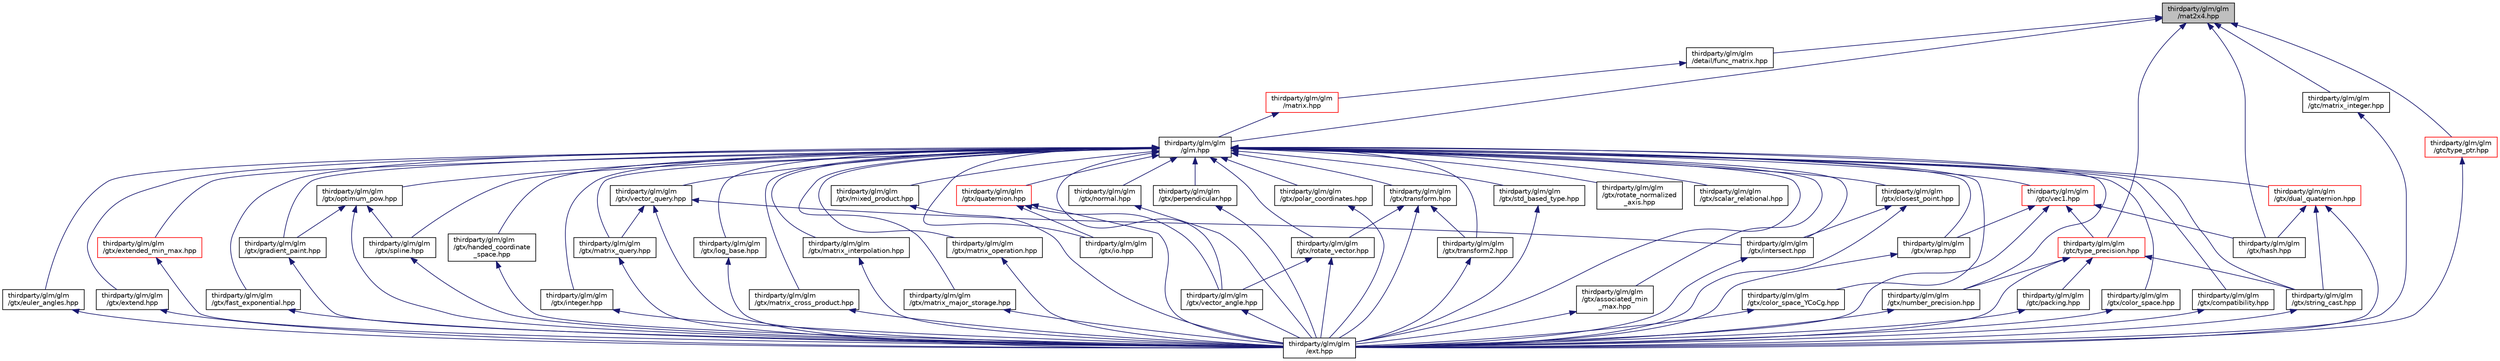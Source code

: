 digraph "thirdparty/glm/glm/mat2x4.hpp"
{
  edge [fontname="Helvetica",fontsize="10",labelfontname="Helvetica",labelfontsize="10"];
  node [fontname="Helvetica",fontsize="10",shape=record];
  Node1 [label="thirdparty/glm/glm\l/mat2x4.hpp",height=0.2,width=0.4,color="black", fillcolor="grey75", style="filled", fontcolor="black"];
  Node1 -> Node2 [dir="back",color="midnightblue",fontsize="10",style="solid",fontname="Helvetica"];
  Node2 [label="thirdparty/glm/glm\l/detail/func_matrix.hpp",height=0.2,width=0.4,color="black", fillcolor="white", style="filled",URL="$glm_2glm_2detail_2func__matrix_8hpp.html"];
  Node2 -> Node3 [dir="back",color="midnightblue",fontsize="10",style="solid",fontname="Helvetica"];
  Node3 [label="thirdparty/glm/glm\l/matrix.hpp",height=0.2,width=0.4,color="red", fillcolor="white", style="filled",URL="$glm_2glm_2matrix_8hpp.html"];
  Node3 -> Node4 [dir="back",color="midnightblue",fontsize="10",style="solid",fontname="Helvetica"];
  Node4 [label="thirdparty/glm/glm\l/glm.hpp",height=0.2,width=0.4,color="black", fillcolor="white", style="filled",URL="$glm_2glm_2glm_8hpp.html"];
  Node4 -> Node5 [dir="back",color="midnightblue",fontsize="10",style="solid",fontname="Helvetica"];
  Node5 [label="thirdparty/glm/glm\l/ext.hpp",height=0.2,width=0.4,color="black", fillcolor="white", style="filled",URL="$glm_2glm_2ext_8hpp.html"];
  Node4 -> Node6 [dir="back",color="midnightblue",fontsize="10",style="solid",fontname="Helvetica"];
  Node6 [label="thirdparty/glm/glm\l/gtc/vec1.hpp",height=0.2,width=0.4,color="red", fillcolor="white", style="filled",URL="$glm_2glm_2gtc_2vec1_8hpp.html"];
  Node6 -> Node7 [dir="back",color="midnightblue",fontsize="10",style="solid",fontname="Helvetica"];
  Node7 [label="thirdparty/glm/glm\l/gtc/type_precision.hpp",height=0.2,width=0.4,color="red", fillcolor="white", style="filled",URL="$glm_2glm_2gtc_2type__precision_8hpp.html"];
  Node7 -> Node8 [dir="back",color="midnightblue",fontsize="10",style="solid",fontname="Helvetica"];
  Node8 [label="thirdparty/glm/glm\l/gtc/packing.hpp",height=0.2,width=0.4,color="black", fillcolor="white", style="filled",URL="$glm_2glm_2gtc_2packing_8hpp.html"];
  Node8 -> Node5 [dir="back",color="midnightblue",fontsize="10",style="solid",fontname="Helvetica"];
  Node7 -> Node5 [dir="back",color="midnightblue",fontsize="10",style="solid",fontname="Helvetica"];
  Node7 -> Node9 [dir="back",color="midnightblue",fontsize="10",style="solid",fontname="Helvetica"];
  Node9 [label="thirdparty/glm/glm\l/gtx/number_precision.hpp",height=0.2,width=0.4,color="black", fillcolor="white", style="filled",URL="$glm_2glm_2gtx_2number__precision_8hpp.html"];
  Node9 -> Node5 [dir="back",color="midnightblue",fontsize="10",style="solid",fontname="Helvetica"];
  Node7 -> Node10 [dir="back",color="midnightblue",fontsize="10",style="solid",fontname="Helvetica"];
  Node10 [label="thirdparty/glm/glm\l/gtx/string_cast.hpp",height=0.2,width=0.4,color="black", fillcolor="white", style="filled",URL="$glm_2glm_2gtx_2string__cast_8hpp.html"];
  Node10 -> Node5 [dir="back",color="midnightblue",fontsize="10",style="solid",fontname="Helvetica"];
  Node6 -> Node5 [dir="back",color="midnightblue",fontsize="10",style="solid",fontname="Helvetica"];
  Node6 -> Node11 [dir="back",color="midnightblue",fontsize="10",style="solid",fontname="Helvetica"];
  Node11 [label="thirdparty/glm/glm\l/gtx/wrap.hpp",height=0.2,width=0.4,color="black", fillcolor="white", style="filled",URL="$glm_2glm_2gtx_2wrap_8hpp.html"];
  Node11 -> Node5 [dir="back",color="midnightblue",fontsize="10",style="solid",fontname="Helvetica"];
  Node6 -> Node12 [dir="back",color="midnightblue",fontsize="10",style="solid",fontname="Helvetica"];
  Node12 [label="thirdparty/glm/glm\l/gtx/hash.hpp",height=0.2,width=0.4,color="black", fillcolor="white", style="filled",URL="$hash_8hpp.html",tooltip="GLM_GTX_hash "];
  Node4 -> Node13 [dir="back",color="midnightblue",fontsize="10",style="solid",fontname="Helvetica"];
  Node13 [label="thirdparty/glm/glm\l/gtx/associated_min\l_max.hpp",height=0.2,width=0.4,color="black", fillcolor="white", style="filled",URL="$glm_2glm_2gtx_2associated__min__max_8hpp.html"];
  Node13 -> Node5 [dir="back",color="midnightblue",fontsize="10",style="solid",fontname="Helvetica"];
  Node4 -> Node14 [dir="back",color="midnightblue",fontsize="10",style="solid",fontname="Helvetica"];
  Node14 [label="thirdparty/glm/glm\l/gtx/closest_point.hpp",height=0.2,width=0.4,color="black", fillcolor="white", style="filled",URL="$glm_2glm_2gtx_2closest__point_8hpp.html"];
  Node14 -> Node5 [dir="back",color="midnightblue",fontsize="10",style="solid",fontname="Helvetica"];
  Node14 -> Node15 [dir="back",color="midnightblue",fontsize="10",style="solid",fontname="Helvetica"];
  Node15 [label="thirdparty/glm/glm\l/gtx/intersect.hpp",height=0.2,width=0.4,color="black", fillcolor="white", style="filled",URL="$glm_2glm_2gtx_2intersect_8hpp.html"];
  Node15 -> Node5 [dir="back",color="midnightblue",fontsize="10",style="solid",fontname="Helvetica"];
  Node4 -> Node16 [dir="back",color="midnightblue",fontsize="10",style="solid",fontname="Helvetica"];
  Node16 [label="thirdparty/glm/glm\l/gtx/color_space.hpp",height=0.2,width=0.4,color="black", fillcolor="white", style="filled",URL="$glm_2glm_2gtx_2color__space_8hpp.html"];
  Node16 -> Node5 [dir="back",color="midnightblue",fontsize="10",style="solid",fontname="Helvetica"];
  Node4 -> Node17 [dir="back",color="midnightblue",fontsize="10",style="solid",fontname="Helvetica"];
  Node17 [label="thirdparty/glm/glm\l/gtx/color_space_YCoCg.hpp",height=0.2,width=0.4,color="black", fillcolor="white", style="filled",URL="$glm_2glm_2gtx_2color__space__YCoCg_8hpp.html"];
  Node17 -> Node5 [dir="back",color="midnightblue",fontsize="10",style="solid",fontname="Helvetica"];
  Node4 -> Node18 [dir="back",color="midnightblue",fontsize="10",style="solid",fontname="Helvetica"];
  Node18 [label="thirdparty/glm/glm\l/gtx/compatibility.hpp",height=0.2,width=0.4,color="black", fillcolor="white", style="filled",URL="$glm_2glm_2gtx_2compatibility_8hpp.html"];
  Node18 -> Node5 [dir="back",color="midnightblue",fontsize="10",style="solid",fontname="Helvetica"];
  Node4 -> Node19 [dir="back",color="midnightblue",fontsize="10",style="solid",fontname="Helvetica"];
  Node19 [label="thirdparty/glm/glm\l/gtx/dual_quaternion.hpp",height=0.2,width=0.4,color="red", fillcolor="white", style="filled",URL="$glm_2glm_2gtx_2dual__quaternion_8hpp.html"];
  Node19 -> Node5 [dir="back",color="midnightblue",fontsize="10",style="solid",fontname="Helvetica"];
  Node19 -> Node10 [dir="back",color="midnightblue",fontsize="10",style="solid",fontname="Helvetica"];
  Node19 -> Node12 [dir="back",color="midnightblue",fontsize="10",style="solid",fontname="Helvetica"];
  Node4 -> Node20 [dir="back",color="midnightblue",fontsize="10",style="solid",fontname="Helvetica"];
  Node20 [label="thirdparty/glm/glm\l/gtx/euler_angles.hpp",height=0.2,width=0.4,color="black", fillcolor="white", style="filled",URL="$glm_2glm_2gtx_2euler__angles_8hpp.html"];
  Node20 -> Node5 [dir="back",color="midnightblue",fontsize="10",style="solid",fontname="Helvetica"];
  Node4 -> Node21 [dir="back",color="midnightblue",fontsize="10",style="solid",fontname="Helvetica"];
  Node21 [label="thirdparty/glm/glm\l/gtx/extend.hpp",height=0.2,width=0.4,color="black", fillcolor="white", style="filled",URL="$glm_2glm_2gtx_2extend_8hpp.html"];
  Node21 -> Node5 [dir="back",color="midnightblue",fontsize="10",style="solid",fontname="Helvetica"];
  Node4 -> Node22 [dir="back",color="midnightblue",fontsize="10",style="solid",fontname="Helvetica"];
  Node22 [label="thirdparty/glm/glm\l/gtx/extended_min_max.hpp",height=0.2,width=0.4,color="red", fillcolor="white", style="filled",URL="$extended__min__max_8hpp.html",tooltip="gtx_extended_min_max "];
  Node22 -> Node5 [dir="back",color="midnightblue",fontsize="10",style="solid",fontname="Helvetica"];
  Node4 -> Node23 [dir="back",color="midnightblue",fontsize="10",style="solid",fontname="Helvetica"];
  Node23 [label="thirdparty/glm/glm\l/gtx/fast_exponential.hpp",height=0.2,width=0.4,color="black", fillcolor="white", style="filled",URL="$glm_2glm_2gtx_2fast__exponential_8hpp.html"];
  Node23 -> Node5 [dir="back",color="midnightblue",fontsize="10",style="solid",fontname="Helvetica"];
  Node4 -> Node24 [dir="back",color="midnightblue",fontsize="10",style="solid",fontname="Helvetica"];
  Node24 [label="thirdparty/glm/glm\l/gtx/gradient_paint.hpp",height=0.2,width=0.4,color="black", fillcolor="white", style="filled",URL="$glm_2glm_2gtx_2gradient__paint_8hpp.html"];
  Node24 -> Node5 [dir="back",color="midnightblue",fontsize="10",style="solid",fontname="Helvetica"];
  Node4 -> Node25 [dir="back",color="midnightblue",fontsize="10",style="solid",fontname="Helvetica"];
  Node25 [label="thirdparty/glm/glm\l/gtx/optimum_pow.hpp",height=0.2,width=0.4,color="black", fillcolor="white", style="filled",URL="$glm_2glm_2gtx_2optimum__pow_8hpp.html"];
  Node25 -> Node24 [dir="back",color="midnightblue",fontsize="10",style="solid",fontname="Helvetica"];
  Node25 -> Node5 [dir="back",color="midnightblue",fontsize="10",style="solid",fontname="Helvetica"];
  Node25 -> Node26 [dir="back",color="midnightblue",fontsize="10",style="solid",fontname="Helvetica"];
  Node26 [label="thirdparty/glm/glm\l/gtx/spline.hpp",height=0.2,width=0.4,color="black", fillcolor="white", style="filled",URL="$glm_2glm_2gtx_2spline_8hpp.html"];
  Node26 -> Node5 [dir="back",color="midnightblue",fontsize="10",style="solid",fontname="Helvetica"];
  Node4 -> Node27 [dir="back",color="midnightblue",fontsize="10",style="solid",fontname="Helvetica"];
  Node27 [label="thirdparty/glm/glm\l/gtx/handed_coordinate\l_space.hpp",height=0.2,width=0.4,color="black", fillcolor="white", style="filled",URL="$glm_2glm_2gtx_2handed__coordinate__space_8hpp.html"];
  Node27 -> Node5 [dir="back",color="midnightblue",fontsize="10",style="solid",fontname="Helvetica"];
  Node4 -> Node28 [dir="back",color="midnightblue",fontsize="10",style="solid",fontname="Helvetica"];
  Node28 [label="thirdparty/glm/glm\l/gtx/integer.hpp",height=0.2,width=0.4,color="black", fillcolor="white", style="filled",URL="$glm_2glm_2gtx_2integer_8hpp.html"];
  Node28 -> Node5 [dir="back",color="midnightblue",fontsize="10",style="solid",fontname="Helvetica"];
  Node4 -> Node15 [dir="back",color="midnightblue",fontsize="10",style="solid",fontname="Helvetica"];
  Node4 -> Node29 [dir="back",color="midnightblue",fontsize="10",style="solid",fontname="Helvetica"];
  Node29 [label="thirdparty/glm/glm\l/gtx/vector_query.hpp",height=0.2,width=0.4,color="black", fillcolor="white", style="filled",URL="$glm_2glm_2gtx_2vector__query_8hpp.html"];
  Node29 -> Node15 [dir="back",color="midnightblue",fontsize="10",style="solid",fontname="Helvetica"];
  Node29 -> Node30 [dir="back",color="midnightblue",fontsize="10",style="solid",fontname="Helvetica"];
  Node30 [label="thirdparty/glm/glm\l/gtx/matrix_query.hpp",height=0.2,width=0.4,color="black", fillcolor="white", style="filled",URL="$glm_2glm_2gtx_2matrix__query_8hpp.html"];
  Node30 -> Node5 [dir="back",color="midnightblue",fontsize="10",style="solid",fontname="Helvetica"];
  Node29 -> Node5 [dir="back",color="midnightblue",fontsize="10",style="solid",fontname="Helvetica"];
  Node4 -> Node31 [dir="back",color="midnightblue",fontsize="10",style="solid",fontname="Helvetica"];
  Node31 [label="thirdparty/glm/glm\l/gtx/log_base.hpp",height=0.2,width=0.4,color="black", fillcolor="white", style="filled",URL="$glm_2glm_2gtx_2log__base_8hpp.html"];
  Node31 -> Node5 [dir="back",color="midnightblue",fontsize="10",style="solid",fontname="Helvetica"];
  Node4 -> Node32 [dir="back",color="midnightblue",fontsize="10",style="solid",fontname="Helvetica"];
  Node32 [label="thirdparty/glm/glm\l/gtx/matrix_cross_product.hpp",height=0.2,width=0.4,color="black", fillcolor="white", style="filled",URL="$glm_2glm_2gtx_2matrix__cross__product_8hpp.html"];
  Node32 -> Node5 [dir="back",color="midnightblue",fontsize="10",style="solid",fontname="Helvetica"];
  Node4 -> Node33 [dir="back",color="midnightblue",fontsize="10",style="solid",fontname="Helvetica"];
  Node33 [label="thirdparty/glm/glm\l/gtx/matrix_interpolation.hpp",height=0.2,width=0.4,color="black", fillcolor="white", style="filled",URL="$glm_2glm_2gtx_2matrix__interpolation_8hpp.html"];
  Node33 -> Node5 [dir="back",color="midnightblue",fontsize="10",style="solid",fontname="Helvetica"];
  Node4 -> Node34 [dir="back",color="midnightblue",fontsize="10",style="solid",fontname="Helvetica"];
  Node34 [label="thirdparty/glm/glm\l/gtx/matrix_major_storage.hpp",height=0.2,width=0.4,color="black", fillcolor="white", style="filled",URL="$glm_2glm_2gtx_2matrix__major__storage_8hpp.html"];
  Node34 -> Node5 [dir="back",color="midnightblue",fontsize="10",style="solid",fontname="Helvetica"];
  Node4 -> Node35 [dir="back",color="midnightblue",fontsize="10",style="solid",fontname="Helvetica"];
  Node35 [label="thirdparty/glm/glm\l/gtx/matrix_operation.hpp",height=0.2,width=0.4,color="black", fillcolor="white", style="filled",URL="$glm_2glm_2gtx_2matrix__operation_8hpp.html"];
  Node35 -> Node5 [dir="back",color="midnightblue",fontsize="10",style="solid",fontname="Helvetica"];
  Node4 -> Node30 [dir="back",color="midnightblue",fontsize="10",style="solid",fontname="Helvetica"];
  Node4 -> Node36 [dir="back",color="midnightblue",fontsize="10",style="solid",fontname="Helvetica"];
  Node36 [label="thirdparty/glm/glm\l/gtx/mixed_product.hpp",height=0.2,width=0.4,color="black", fillcolor="white", style="filled",URL="$glm_2glm_2gtx_2mixed__product_8hpp.html"];
  Node36 -> Node5 [dir="back",color="midnightblue",fontsize="10",style="solid",fontname="Helvetica"];
  Node4 -> Node37 [dir="back",color="midnightblue",fontsize="10",style="solid",fontname="Helvetica"];
  Node37 [label="thirdparty/glm/glm\l/gtx/quaternion.hpp",height=0.2,width=0.4,color="red", fillcolor="white", style="filled",URL="$glm_2glm_2gtx_2quaternion_8hpp.html"];
  Node37 -> Node5 [dir="back",color="midnightblue",fontsize="10",style="solid",fontname="Helvetica"];
  Node37 -> Node38 [dir="back",color="midnightblue",fontsize="10",style="solid",fontname="Helvetica"];
  Node38 [label="thirdparty/glm/glm\l/gtx/vector_angle.hpp",height=0.2,width=0.4,color="black", fillcolor="white", style="filled",URL="$glm_2glm_2gtx_2vector__angle_8hpp.html"];
  Node38 -> Node5 [dir="back",color="midnightblue",fontsize="10",style="solid",fontname="Helvetica"];
  Node37 -> Node39 [dir="back",color="midnightblue",fontsize="10",style="solid",fontname="Helvetica"];
  Node39 [label="thirdparty/glm/glm\l/gtx/io.hpp",height=0.2,width=0.4,color="black", fillcolor="white", style="filled",URL="$glm_2glm_2gtx_2io_8hpp.html"];
  Node4 -> Node40 [dir="back",color="midnightblue",fontsize="10",style="solid",fontname="Helvetica"];
  Node40 [label="thirdparty/glm/glm\l/gtx/normal.hpp",height=0.2,width=0.4,color="black", fillcolor="white", style="filled",URL="$glm_2glm_2gtx_2normal_8hpp.html"];
  Node40 -> Node5 [dir="back",color="midnightblue",fontsize="10",style="solid",fontname="Helvetica"];
  Node4 -> Node9 [dir="back",color="midnightblue",fontsize="10",style="solid",fontname="Helvetica"];
  Node4 -> Node41 [dir="back",color="midnightblue",fontsize="10",style="solid",fontname="Helvetica"];
  Node41 [label="thirdparty/glm/glm\l/gtx/perpendicular.hpp",height=0.2,width=0.4,color="black", fillcolor="white", style="filled",URL="$glm_2glm_2gtx_2perpendicular_8hpp.html"];
  Node41 -> Node5 [dir="back",color="midnightblue",fontsize="10",style="solid",fontname="Helvetica"];
  Node4 -> Node42 [dir="back",color="midnightblue",fontsize="10",style="solid",fontname="Helvetica"];
  Node42 [label="thirdparty/glm/glm\l/gtx/polar_coordinates.hpp",height=0.2,width=0.4,color="black", fillcolor="white", style="filled",URL="$glm_2glm_2gtx_2polar__coordinates_8hpp.html"];
  Node42 -> Node5 [dir="back",color="midnightblue",fontsize="10",style="solid",fontname="Helvetica"];
  Node4 -> Node43 [dir="back",color="midnightblue",fontsize="10",style="solid",fontname="Helvetica"];
  Node43 [label="thirdparty/glm/glm\l/gtx/rotate_vector.hpp",height=0.2,width=0.4,color="black", fillcolor="white", style="filled",URL="$glm_2glm_2gtx_2rotate__vector_8hpp.html"];
  Node43 -> Node5 [dir="back",color="midnightblue",fontsize="10",style="solid",fontname="Helvetica"];
  Node43 -> Node38 [dir="back",color="midnightblue",fontsize="10",style="solid",fontname="Helvetica"];
  Node4 -> Node44 [dir="back",color="midnightblue",fontsize="10",style="solid",fontname="Helvetica"];
  Node44 [label="thirdparty/glm/glm\l/gtx/transform.hpp",height=0.2,width=0.4,color="black", fillcolor="white", style="filled",URL="$glm_2glm_2gtx_2transform_8hpp.html"];
  Node44 -> Node43 [dir="back",color="midnightblue",fontsize="10",style="solid",fontname="Helvetica"];
  Node44 -> Node5 [dir="back",color="midnightblue",fontsize="10",style="solid",fontname="Helvetica"];
  Node44 -> Node45 [dir="back",color="midnightblue",fontsize="10",style="solid",fontname="Helvetica"];
  Node45 [label="thirdparty/glm/glm\l/gtx/transform2.hpp",height=0.2,width=0.4,color="black", fillcolor="white", style="filled",URL="$glm_2glm_2gtx_2transform2_8hpp.html"];
  Node45 -> Node5 [dir="back",color="midnightblue",fontsize="10",style="solid",fontname="Helvetica"];
  Node4 -> Node26 [dir="back",color="midnightblue",fontsize="10",style="solid",fontname="Helvetica"];
  Node4 -> Node46 [dir="back",color="midnightblue",fontsize="10",style="solid",fontname="Helvetica"];
  Node46 [label="thirdparty/glm/glm\l/gtx/std_based_type.hpp",height=0.2,width=0.4,color="black", fillcolor="white", style="filled",URL="$glm_2glm_2gtx_2std__based__type_8hpp.html"];
  Node46 -> Node5 [dir="back",color="midnightblue",fontsize="10",style="solid",fontname="Helvetica"];
  Node4 -> Node10 [dir="back",color="midnightblue",fontsize="10",style="solid",fontname="Helvetica"];
  Node4 -> Node45 [dir="back",color="midnightblue",fontsize="10",style="solid",fontname="Helvetica"];
  Node4 -> Node38 [dir="back",color="midnightblue",fontsize="10",style="solid",fontname="Helvetica"];
  Node4 -> Node11 [dir="back",color="midnightblue",fontsize="10",style="solid",fontname="Helvetica"];
  Node4 -> Node39 [dir="back",color="midnightblue",fontsize="10",style="solid",fontname="Helvetica"];
  Node4 -> Node47 [dir="back",color="midnightblue",fontsize="10",style="solid",fontname="Helvetica"];
  Node47 [label="thirdparty/glm/glm\l/gtx/rotate_normalized\l_axis.hpp",height=0.2,width=0.4,color="black", fillcolor="white", style="filled",URL="$glm_2glm_2gtx_2rotate__normalized__axis_8hpp.html"];
  Node4 -> Node48 [dir="back",color="midnightblue",fontsize="10",style="solid",fontname="Helvetica"];
  Node48 [label="thirdparty/glm/glm\l/gtx/scalar_relational.hpp",height=0.2,width=0.4,color="black", fillcolor="white", style="filled",URL="$glm_2glm_2gtx_2scalar__relational_8hpp.html"];
  Node1 -> Node4 [dir="back",color="midnightblue",fontsize="10",style="solid",fontname="Helvetica"];
  Node1 -> Node49 [dir="back",color="midnightblue",fontsize="10",style="solid",fontname="Helvetica"];
  Node49 [label="thirdparty/glm/glm\l/gtc/matrix_integer.hpp",height=0.2,width=0.4,color="black", fillcolor="white", style="filled",URL="$glm_2glm_2gtc_2matrix__integer_8hpp.html"];
  Node49 -> Node5 [dir="back",color="midnightblue",fontsize="10",style="solid",fontname="Helvetica"];
  Node1 -> Node7 [dir="back",color="midnightblue",fontsize="10",style="solid",fontname="Helvetica"];
  Node1 -> Node50 [dir="back",color="midnightblue",fontsize="10",style="solid",fontname="Helvetica"];
  Node50 [label="thirdparty/glm/glm\l/gtc/type_ptr.hpp",height=0.2,width=0.4,color="red", fillcolor="white", style="filled",URL="$glm_2glm_2gtc_2type__ptr_8hpp.html"];
  Node50 -> Node5 [dir="back",color="midnightblue",fontsize="10",style="solid",fontname="Helvetica"];
  Node1 -> Node12 [dir="back",color="midnightblue",fontsize="10",style="solid",fontname="Helvetica"];
}
